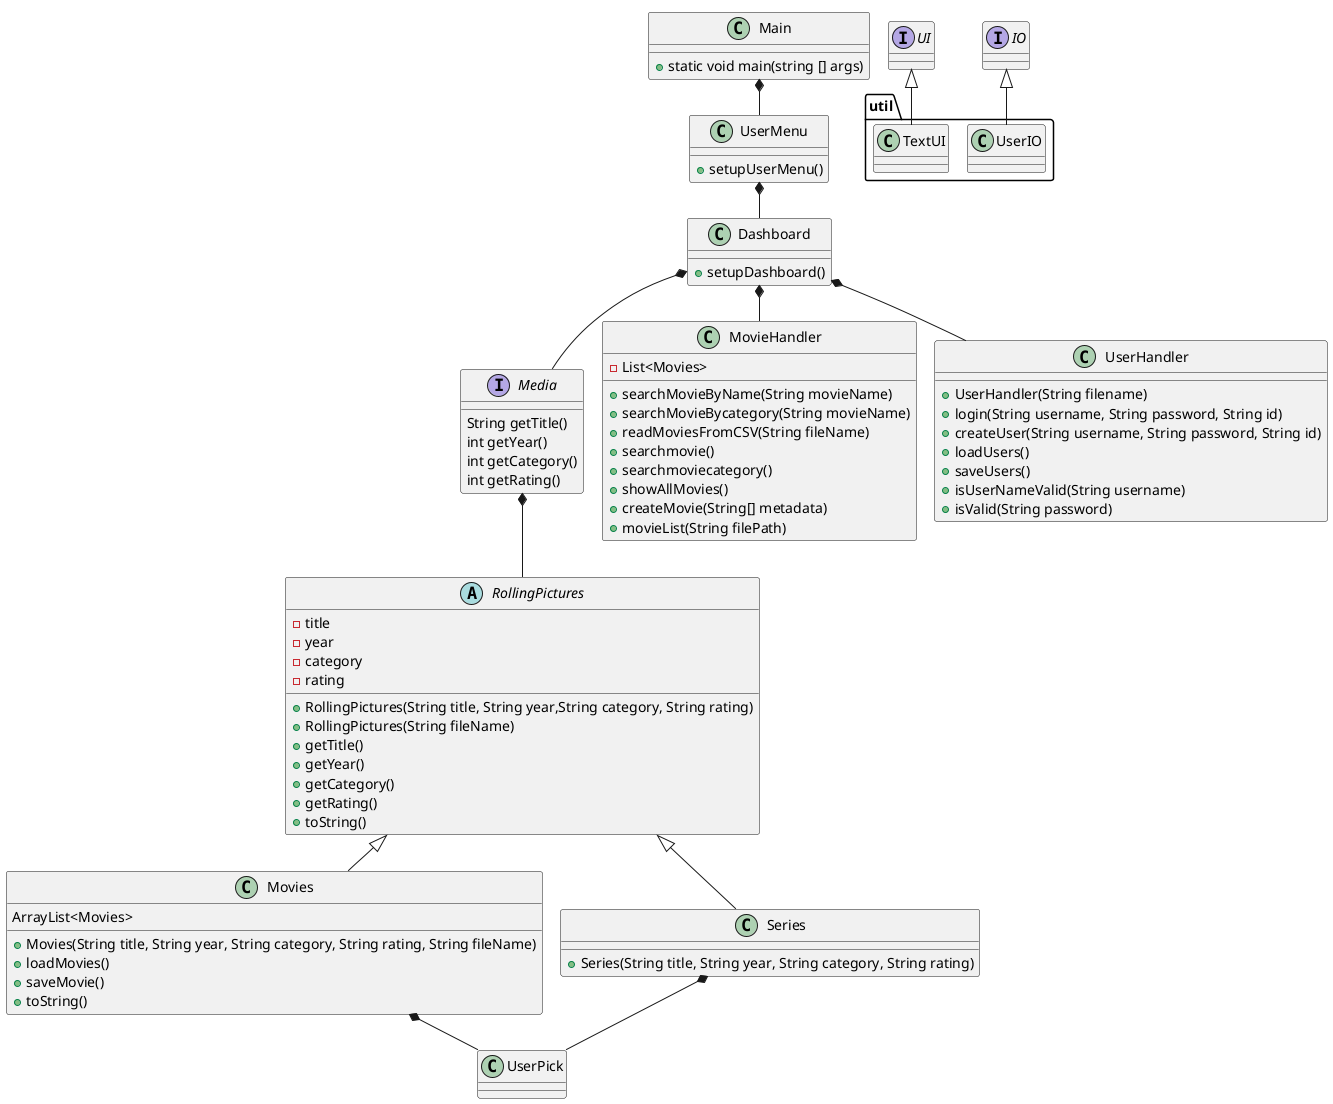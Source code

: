 @startuml
'https://plantuml.com/class-diagram
!pragma layout smetana

interface Media
class Main
class Movies
class Series
class UserMenu
class Dashboard
class MovieHandler
class UserHandler
interface UI
interface IO
abstract RollingPictures

package "util"{
class TextUI
class UserIO
}

Media : String getTitle()
Media : int getYear()
Media : int getCategory()
Media : int getRating()

Main : + static void main(string [] args)

Movies : ArrayList<Movies>
Movies : + Movies(String title, String year, String category, String rating, String fileName)
Movies : + loadMovies()
Movies : + saveMovie()
Movies : + toString()

Series : + Series(String title, String year, String category, String rating)

UserMenu : + setupUserMenu()

Dashboard : + setupDashboard()

MovieHandler : - List<Movies>
MovieHandler : + searchMovieByName(String movieName)
MovieHandler : + searchMovieBycategory(String movieName)
MovieHandler : + readMoviesFromCSV(String fileName)
MovieHandler : + searchmovie()
MovieHandler : + searchmoviecategory()
MovieHandler : + showAllMovies()
MovieHandler : + createMovie(String[] metadata)
MovieHandler : + movieList(String filePath)

UserHandler : + UserHandler(String filename)
UserHandler : + login(String username, String password, String id)
UserHandler : + createUser(String username, String password, String id)
UserHandler : + loadUsers()
UserHandler : + saveUsers()
UserHandler : + isUserNameValid(String username)
UserHandler : + isValid(String password)

RollingPictures : - title
RollingPictures : - year
RollingPictures : - category
RollingPictures : - rating
RollingPictures : + RollingPictures(String title, String year,String category, String rating)
RollingPictures : + RollingPictures(String fileName)
RollingPictures : + getTitle()
RollingPictures : + getYear()
RollingPictures : + getCategory()
RollingPictures : + getRating()
RollingPictures : + toString()

Main *-- UserMenu
UserMenu *-- Dashboard
Dashboard *--Media
Dashboard *-- UserHandler
Dashboard *-- MovieHandler
Media *-- RollingPictures

RollingPictures <|-- Movies
RollingPictures <|-- Series
Movies *-- UserPick
Series *-- UserPick

UI <|-- TextUI
IO <|-- UserIO



@enduml